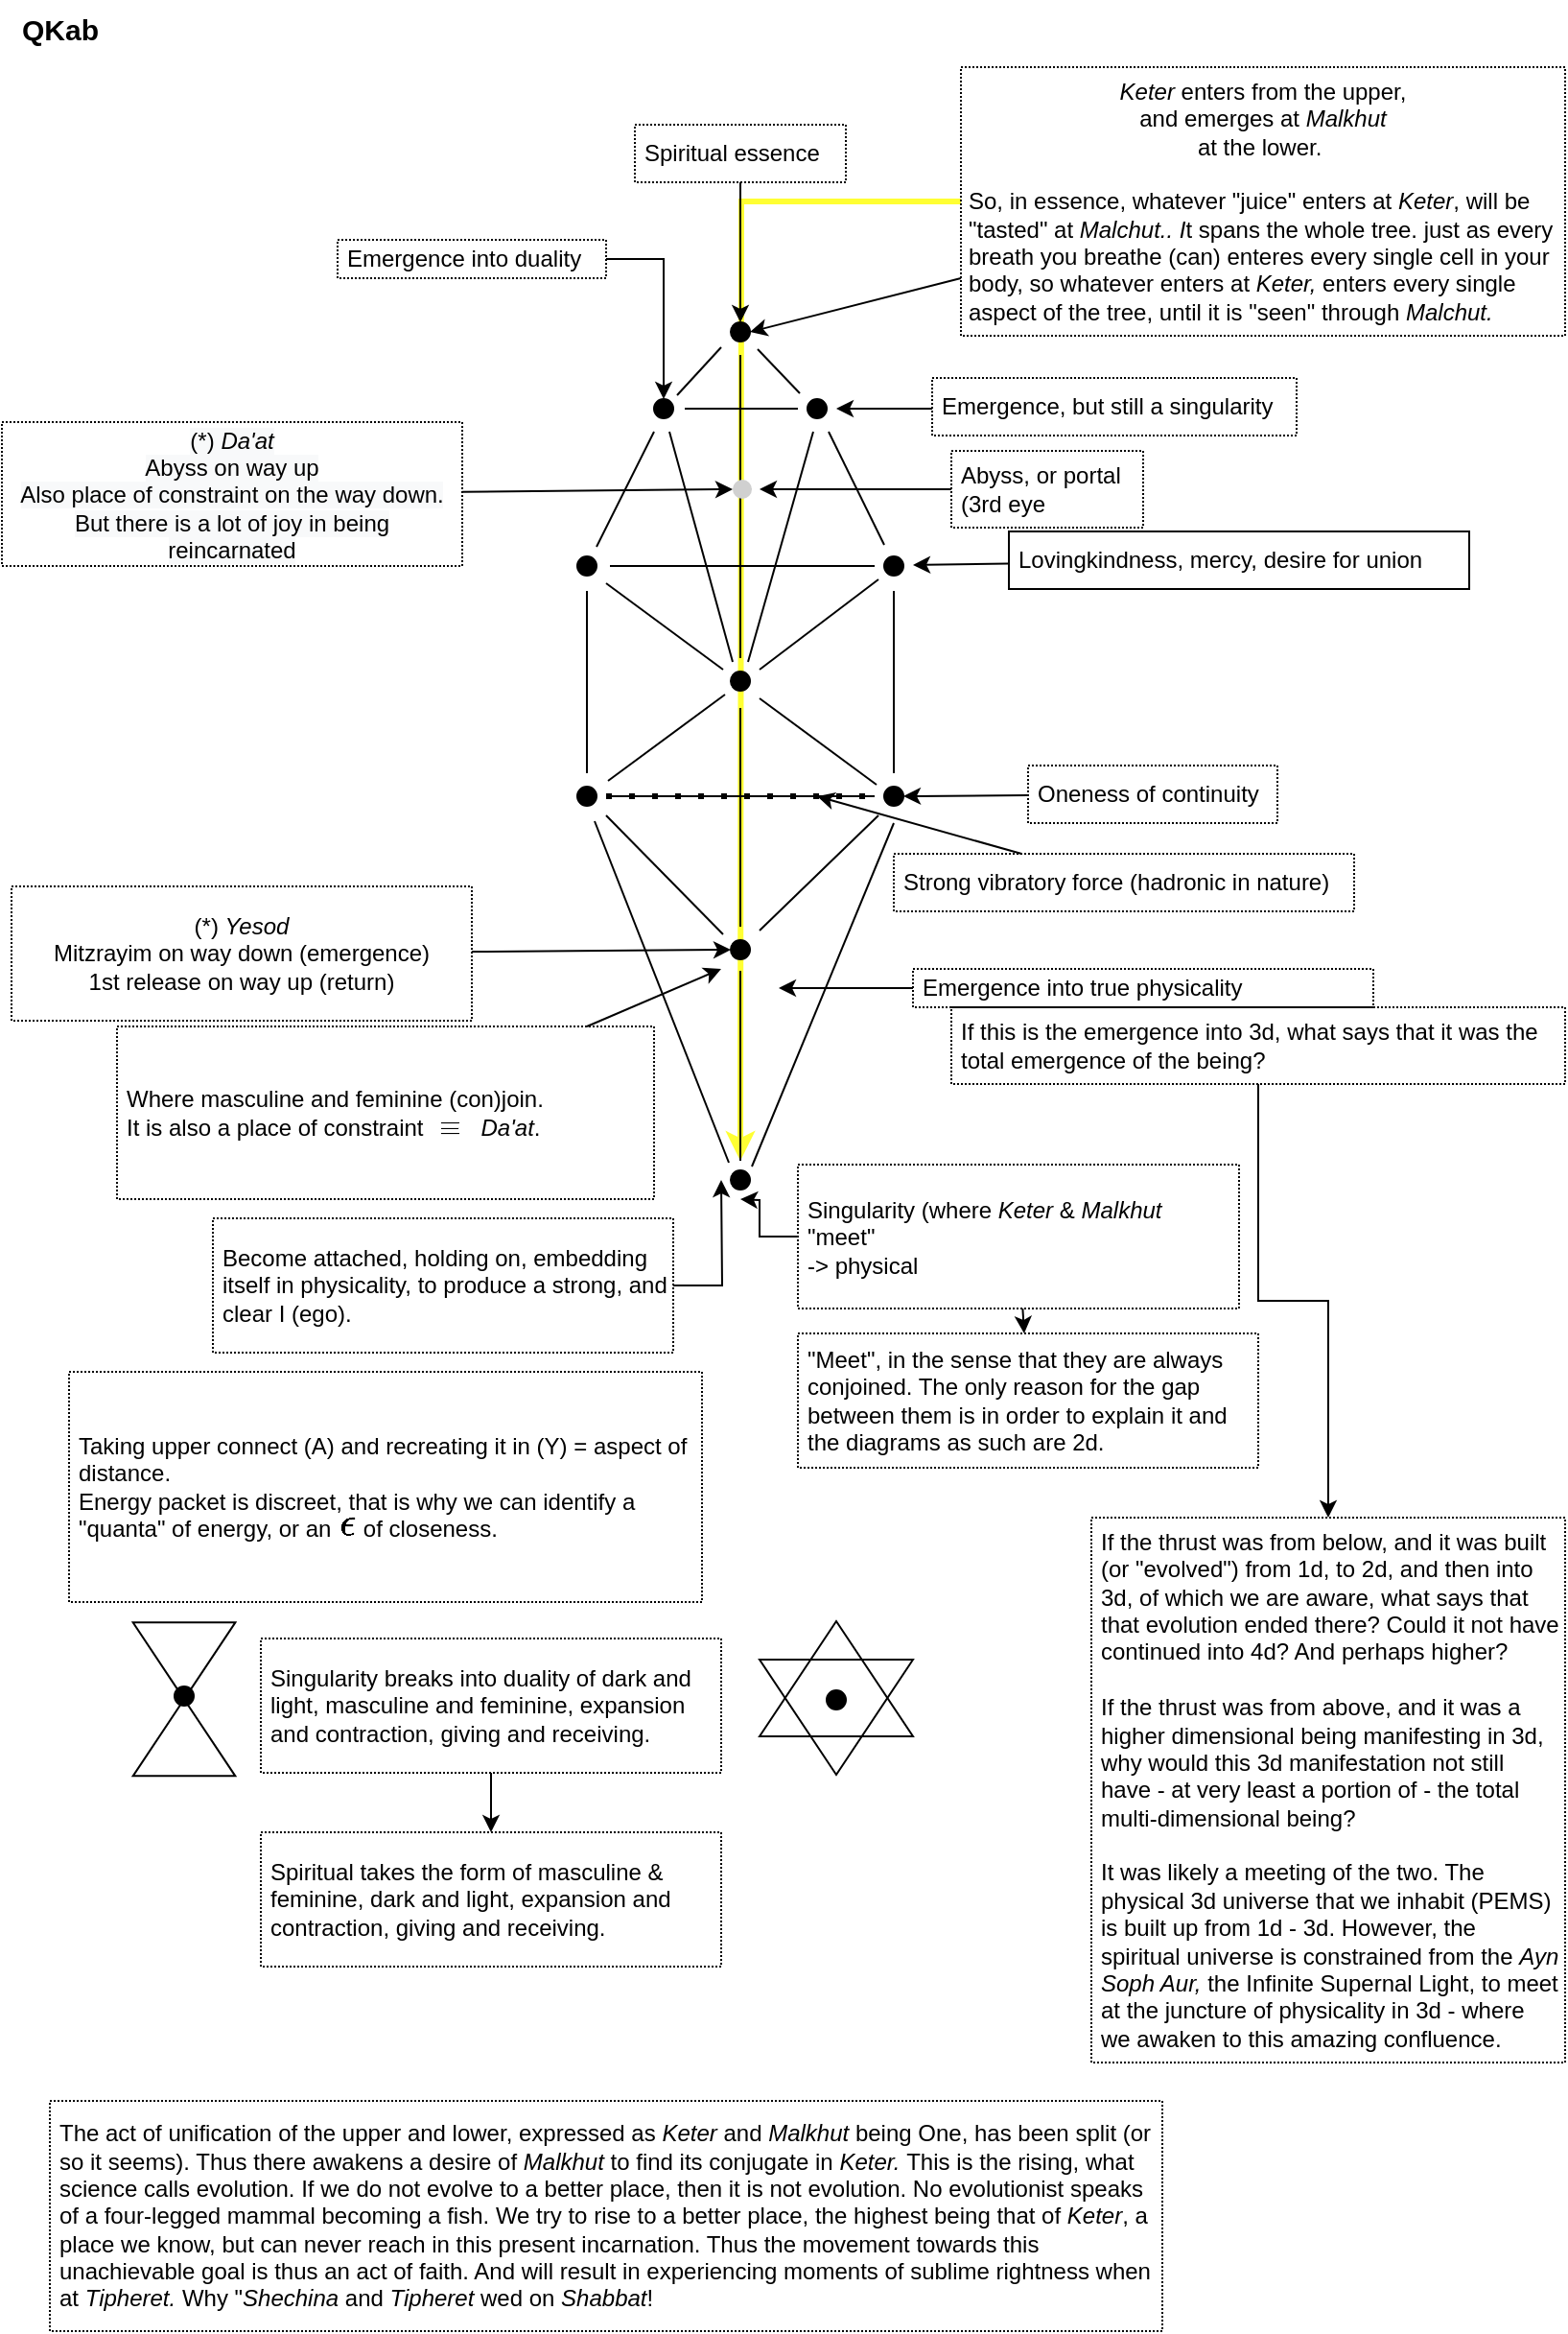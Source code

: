 <mxfile version="20.3.0" type="device"><diagram id="mvHxfNJmFD5HMO8ZuJiw" name="Page-1"><mxGraphModel dx="1422" dy="880" grid="1" gridSize="10" guides="1" tooltips="1" connect="1" arrows="1" fold="1" page="1" pageScale="1" pageWidth="827" pageHeight="1169" math="1" shadow="0"><root><mxCell id="0"/><mxCell id="1" parent="0"/><mxCell id="vB6FgSZI-EiTQKbguqkt-76" value="&lt;span style=&quot;color: rgb(0, 0, 0); font-family: Helvetica; font-size: 12px; font-style: normal; font-variant-ligatures: normal; font-variant-caps: normal; font-weight: 400; letter-spacing: normal; orphans: 2; text-indent: 0px; text-transform: none; widows: 2; word-spacing: 0px; -webkit-text-stroke-width: 0px; background-color: rgb(248, 249, 250); text-decoration-thickness: initial; text-decoration-style: initial; text-decoration-color: initial; float: none; display: inline !important;&quot;&gt;(*)&lt;span&gt;&amp;nbsp;&lt;/span&gt;&lt;/span&gt;&lt;i style=&quot;color: rgb(0, 0, 0); font-family: Helvetica; font-size: 12px; font-variant-ligatures: normal; font-variant-caps: normal; font-weight: 400; letter-spacing: normal; orphans: 2; text-indent: 0px; text-transform: none; widows: 2; word-spacing: 0px; -webkit-text-stroke-width: 0px; background-color: rgb(248, 249, 250); text-decoration-thickness: initial; text-decoration-style: initial; text-decoration-color: initial;&quot;&gt;Da'at&lt;br&gt;&lt;/i&gt;&lt;span style=&quot;color: rgb(0, 0, 0); font-family: Helvetica; font-size: 12px; font-style: normal; font-variant-ligatures: normal; font-variant-caps: normal; font-weight: 400; letter-spacing: normal; orphans: 2; text-indent: 0px; text-transform: none; widows: 2; word-spacing: 0px; -webkit-text-stroke-width: 0px; background-color: rgb(248, 249, 250); text-decoration-thickness: initial; text-decoration-style: initial; text-decoration-color: initial; float: none; display: inline !important;&quot;&gt;Abyss on way up&lt;/span&gt;&lt;br style=&quot;color: rgb(0, 0, 0); font-family: Helvetica; font-size: 12px; font-style: normal; font-variant-ligatures: normal; font-variant-caps: normal; font-weight: 400; letter-spacing: normal; orphans: 2; text-indent: 0px; text-transform: none; widows: 2; word-spacing: 0px; -webkit-text-stroke-width: 0px; background-color: rgb(248, 249, 250); text-decoration-thickness: initial; text-decoration-style: initial; text-decoration-color: initial;&quot;&gt;&lt;span style=&quot;color: rgb(0, 0, 0); font-family: Helvetica; font-size: 12px; font-style: normal; font-variant-ligatures: normal; font-variant-caps: normal; font-weight: 400; letter-spacing: normal; orphans: 2; text-indent: 0px; text-transform: none; widows: 2; word-spacing: 0px; -webkit-text-stroke-width: 0px; background-color: rgb(248, 249, 250); text-decoration-thickness: initial; text-decoration-style: initial; text-decoration-color: initial; float: none; display: inline !important;&quot;&gt;Also place of constraint on the way down.&lt;/span&gt;&lt;br style=&quot;color: rgb(0, 0, 0); font-family: Helvetica; font-size: 12px; font-style: normal; font-variant-ligatures: normal; font-variant-caps: normal; font-weight: 400; letter-spacing: normal; orphans: 2; text-indent: 0px; text-transform: none; widows: 2; word-spacing: 0px; -webkit-text-stroke-width: 0px; background-color: rgb(248, 249, 250); text-decoration-thickness: initial; text-decoration-style: initial; text-decoration-color: initial;&quot;&gt;&lt;span style=&quot;color: rgb(0, 0, 0); font-family: Helvetica; font-size: 12px; font-style: normal; font-variant-ligatures: normal; font-variant-caps: normal; font-weight: 400; letter-spacing: normal; orphans: 2; text-indent: 0px; text-transform: none; widows: 2; word-spacing: 0px; -webkit-text-stroke-width: 0px; background-color: rgb(248, 249, 250); text-decoration-thickness: initial; text-decoration-style: initial; text-decoration-color: initial; float: none; display: inline !important;&quot;&gt;But there is a lot of joy in being reincarnated&lt;/span&gt;" style="rounded=0;whiteSpace=wrap;html=1;dashed=1;dashPattern=1 1;strokeColor=#000000;fillColor=none;align=center;spacing=5;fontSize=12;" parent="1" vertex="1"><mxGeometry y="235" width="240" height="75" as="geometry"/></mxCell><mxCell id="MsOIkexn-Mnin9pp5f67-1" style="edgeStyle=orthogonalEdgeStyle;rounded=0;orthogonalLoop=1;jettySize=auto;html=1;strokeWidth=3;fontSize=12;strokeColor=#FFFF33;" parent="1" source="vB6FgSZI-EiTQKbguqkt-84" edge="1"><mxGeometry relative="1" as="geometry"><mxPoint x="385" y="620" as="targetPoint"/></mxGeometry></mxCell><mxCell id="MsOIkexn-Mnin9pp5f67-2" value="" style="triangle;whiteSpace=wrap;html=1;fontSize=12;fillColor=default;rotation=-90;aspect=fixed;" parent="1" vertex="1"><mxGeometry x="75" y="894" width="40" height="53.33" as="geometry"/></mxCell><mxCell id="07srXcIhD5tit1BwB06n-4" value="Where masculine and feminine (con)join.&lt;br&gt;It is also a place of constraint&amp;nbsp; &amp;nbsp; &amp;nbsp; &amp;nbsp; &amp;nbsp;&lt;i&gt;Da'at&lt;/i&gt;." style="rounded=0;whiteSpace=wrap;html=1;dashed=1;dashPattern=1 1;strokeColor=#000000;fillColor=none;align=left;spacing=5;fontSize=12;" vertex="1" parent="1"><mxGeometry x="60" y="550" width="280" height="90" as="geometry"/></mxCell><mxCell id="02ukDUPb7_lKBB-6NYK5-1" value="QKab" style="text;html=1;align=center;verticalAlign=middle;resizable=0;points=[];autosize=1;strokeColor=none;fillColor=none;fontSize=15;fontStyle=1" vertex="1" parent="1"><mxGeometry y="15" width="60" height="30" as="geometry"/></mxCell><mxCell id="vB6FgSZI-EiTQKbguqkt-78" value="Tree" parent="0"/><mxCell id="vB6FgSZI-EiTQKbguqkt-75" value="" style="group" parent="vB6FgSZI-EiTQKbguqkt-78" vertex="1" connectable="0"><mxGeometry x="300" y="183" width="170" height="452" as="geometry"/></mxCell><mxCell id="vB6FgSZI-EiTQKbguqkt-12" value="" style="ellipse;whiteSpace=wrap;html=1;aspect=fixed;fillColor=#000000;" parent="vB6FgSZI-EiTQKbguqkt-75" vertex="1"><mxGeometry x="80" width="10" height="10" as="geometry"/></mxCell><mxCell id="vB6FgSZI-EiTQKbguqkt-13" value="" style="ellipse;whiteSpace=wrap;html=1;aspect=fixed;fillColor=#000000;" parent="vB6FgSZI-EiTQKbguqkt-75" vertex="1"><mxGeometry x="40" y="40" width="10" height="10" as="geometry"/></mxCell><mxCell id="vB6FgSZI-EiTQKbguqkt-14" value="" style="ellipse;whiteSpace=wrap;html=1;aspect=fixed;fillColor=#000000;" parent="vB6FgSZI-EiTQKbguqkt-75" vertex="1"><mxGeometry x="120" y="40" width="10" height="10" as="geometry"/></mxCell><mxCell id="vB6FgSZI-EiTQKbguqkt-15" value="" style="ellipse;whiteSpace=wrap;html=1;aspect=fixed;fillColor=#000000;" parent="vB6FgSZI-EiTQKbguqkt-75" vertex="1"><mxGeometry x="160" y="122" width="10" height="10" as="geometry"/></mxCell><mxCell id="vB6FgSZI-EiTQKbguqkt-16" value="" style="ellipse;whiteSpace=wrap;html=1;aspect=fixed;fillColor=#000000;" parent="vB6FgSZI-EiTQKbguqkt-75" vertex="1"><mxGeometry y="122" width="10" height="10" as="geometry"/></mxCell><mxCell id="vB6FgSZI-EiTQKbguqkt-17" value="" style="ellipse;whiteSpace=wrap;html=1;aspect=fixed;fillColor=#000000;" parent="vB6FgSZI-EiTQKbguqkt-75" vertex="1"><mxGeometry y="242" width="10" height="10" as="geometry"/></mxCell><mxCell id="vB6FgSZI-EiTQKbguqkt-18" value="" style="ellipse;whiteSpace=wrap;html=1;aspect=fixed;fillColor=#000000;" parent="vB6FgSZI-EiTQKbguqkt-75" vertex="1"><mxGeometry x="160" y="242" width="10" height="10" as="geometry"/></mxCell><mxCell id="vB6FgSZI-EiTQKbguqkt-19" value="" style="ellipse;whiteSpace=wrap;html=1;aspect=fixed;fillColor=#000000;" parent="vB6FgSZI-EiTQKbguqkt-75" vertex="1"><mxGeometry x="80" y="182" width="10" height="10" as="geometry"/></mxCell><mxCell id="vB6FgSZI-EiTQKbguqkt-20" value="" style="ellipse;whiteSpace=wrap;html=1;aspect=fixed;fillColor=#000000;" parent="vB6FgSZI-EiTQKbguqkt-75" vertex="1"><mxGeometry x="80" y="322" width="10" height="10" as="geometry"/></mxCell><mxCell id="vB6FgSZI-EiTQKbguqkt-21" value="" style="ellipse;whiteSpace=wrap;html=1;aspect=fixed;fillColor=#000000;" parent="vB6FgSZI-EiTQKbguqkt-75" vertex="1"><mxGeometry x="80" y="442" width="10" height="10" as="geometry"/></mxCell><mxCell id="vB6FgSZI-EiTQKbguqkt-22" value="" style="endArrow=none;html=1;rounded=0;" parent="vB6FgSZI-EiTQKbguqkt-75" edge="1"><mxGeometry width="50" height="50" relative="1" as="geometry"><mxPoint x="52" y="38" as="sourcePoint"/><mxPoint x="75" y="13" as="targetPoint"/></mxGeometry></mxCell><mxCell id="vB6FgSZI-EiTQKbguqkt-23" value="" style="endArrow=none;html=1;rounded=0;" parent="vB6FgSZI-EiTQKbguqkt-75" edge="1"><mxGeometry width="50" height="50" relative="1" as="geometry"><mxPoint x="94" y="14" as="sourcePoint"/><mxPoint x="116" y="37" as="targetPoint"/></mxGeometry></mxCell><mxCell id="vB6FgSZI-EiTQKbguqkt-24" value="" style="endArrow=none;html=1;rounded=0;" parent="vB6FgSZI-EiTQKbguqkt-75" edge="1"><mxGeometry width="50" height="50" relative="1" as="geometry"><mxPoint x="131" y="57" as="sourcePoint"/><mxPoint x="160" y="116" as="targetPoint"/></mxGeometry></mxCell><mxCell id="vB6FgSZI-EiTQKbguqkt-25" value="" style="endArrow=none;html=1;rounded=0;" parent="vB6FgSZI-EiTQKbguqkt-75" edge="1"><mxGeometry width="50" height="50" relative="1" as="geometry"><mxPoint x="40" y="57" as="sourcePoint"/><mxPoint x="10" y="117" as="targetPoint"/></mxGeometry></mxCell><mxCell id="vB6FgSZI-EiTQKbguqkt-26" value="" style="endArrow=none;html=1;rounded=0;" parent="vB6FgSZI-EiTQKbguqkt-75" edge="1"><mxGeometry width="50" height="50" relative="1" as="geometry"><mxPoint x="5" y="140" as="sourcePoint"/><mxPoint x="5" y="235" as="targetPoint"/></mxGeometry></mxCell><mxCell id="vB6FgSZI-EiTQKbguqkt-27" value="" style="endArrow=none;html=1;rounded=0;" parent="vB6FgSZI-EiTQKbguqkt-75" edge="1"><mxGeometry width="50" height="50" relative="1" as="geometry"><mxPoint x="165" y="140" as="sourcePoint"/><mxPoint x="165" y="235" as="targetPoint"/></mxGeometry></mxCell><mxCell id="vB6FgSZI-EiTQKbguqkt-28" value="" style="endArrow=none;html=1;rounded=0;" parent="vB6FgSZI-EiTQKbguqkt-75" edge="1"><mxGeometry width="50" height="50" relative="1" as="geometry"><mxPoint x="85" y="17" as="sourcePoint"/><mxPoint x="85" y="175" as="targetPoint"/></mxGeometry></mxCell><mxCell id="vB6FgSZI-EiTQKbguqkt-29" value="" style="endArrow=none;html=1;rounded=0;" parent="vB6FgSZI-EiTQKbguqkt-75" edge="1"><mxGeometry width="50" height="50" relative="1" as="geometry"><mxPoint x="85" y="201" as="sourcePoint"/><mxPoint x="85" y="315" as="targetPoint"/></mxGeometry></mxCell><mxCell id="vB6FgSZI-EiTQKbguqkt-30" value="" style="endArrow=none;html=1;rounded=0;" parent="vB6FgSZI-EiTQKbguqkt-75" edge="1"><mxGeometry width="50" height="50" relative="1" as="geometry"><mxPoint x="85" y="338" as="sourcePoint"/><mxPoint x="85" y="437" as="targetPoint"/></mxGeometry></mxCell><mxCell id="vB6FgSZI-EiTQKbguqkt-31" value="" style="endArrow=none;html=1;rounded=0;" parent="vB6FgSZI-EiTQKbguqkt-75" edge="1"><mxGeometry width="50" height="50" relative="1" as="geometry"><mxPoint x="155" y="247" as="sourcePoint"/><mxPoint x="17" y="247" as="targetPoint"/></mxGeometry></mxCell><mxCell id="vB6FgSZI-EiTQKbguqkt-32" value="" style="endArrow=none;html=1;rounded=0;" parent="vB6FgSZI-EiTQKbguqkt-75" edge="1"><mxGeometry width="50" height="50" relative="1" as="geometry"><mxPoint x="155" y="127" as="sourcePoint"/><mxPoint x="17" y="127" as="targetPoint"/></mxGeometry></mxCell><mxCell id="vB6FgSZI-EiTQKbguqkt-33" value="" style="endArrow=none;html=1;rounded=0;" parent="vB6FgSZI-EiTQKbguqkt-75" edge="1"><mxGeometry width="50" height="50" relative="1" as="geometry"><mxPoint x="115" y="45" as="sourcePoint"/><mxPoint x="56" y="45" as="targetPoint"/></mxGeometry></mxCell><mxCell id="vB6FgSZI-EiTQKbguqkt-34" value="" style="endArrow=none;html=1;rounded=0;" parent="vB6FgSZI-EiTQKbguqkt-75" edge="1"><mxGeometry width="50" height="50" relative="1" as="geometry"><mxPoint x="15" y="136" as="sourcePoint"/><mxPoint x="76" y="181" as="targetPoint"/></mxGeometry></mxCell><mxCell id="vB6FgSZI-EiTQKbguqkt-35" value="" style="endArrow=none;html=1;rounded=0;" parent="vB6FgSZI-EiTQKbguqkt-75" edge="1"><mxGeometry width="50" height="50" relative="1" as="geometry"><mxPoint x="95" y="196" as="sourcePoint"/><mxPoint x="156" y="241" as="targetPoint"/></mxGeometry></mxCell><mxCell id="vB6FgSZI-EiTQKbguqkt-36" value="" style="endArrow=none;html=1;rounded=0;" parent="vB6FgSZI-EiTQKbguqkt-75" edge="1"><mxGeometry width="50" height="50" relative="1" as="geometry"><mxPoint x="77" y="194" as="sourcePoint"/><mxPoint x="16" y="239" as="targetPoint"/></mxGeometry></mxCell><mxCell id="vB6FgSZI-EiTQKbguqkt-37" value="" style="endArrow=none;html=1;rounded=0;" parent="vB6FgSZI-EiTQKbguqkt-75" edge="1"><mxGeometry width="50" height="50" relative="1" as="geometry"><mxPoint x="157" y="134" as="sourcePoint"/><mxPoint x="95" y="181" as="targetPoint"/></mxGeometry></mxCell><mxCell id="vB6FgSZI-EiTQKbguqkt-38" value="" style="endArrow=none;html=1;rounded=0;" parent="vB6FgSZI-EiTQKbguqkt-75" edge="1"><mxGeometry width="50" height="50" relative="1" as="geometry"><mxPoint x="15" y="257" as="sourcePoint"/><mxPoint x="76" y="319" as="targetPoint"/></mxGeometry></mxCell><mxCell id="vB6FgSZI-EiTQKbguqkt-39" value="" style="endArrow=none;html=1;rounded=0;" parent="vB6FgSZI-EiTQKbguqkt-75" edge="1"><mxGeometry width="50" height="50" relative="1" as="geometry"><mxPoint x="157" y="257" as="sourcePoint"/><mxPoint x="95" y="317" as="targetPoint"/></mxGeometry></mxCell><mxCell id="vB6FgSZI-EiTQKbguqkt-40" value="" style="endArrow=none;html=1;rounded=0;" parent="vB6FgSZI-EiTQKbguqkt-75" edge="1"><mxGeometry width="50" height="50" relative="1" as="geometry"><mxPoint x="9" y="260" as="sourcePoint"/><mxPoint x="79" y="438" as="targetPoint"/></mxGeometry></mxCell><mxCell id="vB6FgSZI-EiTQKbguqkt-41" value="" style="endArrow=none;html=1;rounded=0;" parent="vB6FgSZI-EiTQKbguqkt-75" edge="1"><mxGeometry width="50" height="50" relative="1" as="geometry"><mxPoint x="91" y="440" as="sourcePoint"/><mxPoint x="165" y="261" as="targetPoint"/></mxGeometry></mxCell><mxCell id="vB6FgSZI-EiTQKbguqkt-42" value="" style="endArrow=none;html=1;rounded=0;" parent="vB6FgSZI-EiTQKbguqkt-75" edge="1"><mxGeometry width="50" height="50" relative="1" as="geometry"><mxPoint x="48" y="57" as="sourcePoint"/><mxPoint x="81" y="177" as="targetPoint"/></mxGeometry></mxCell><mxCell id="vB6FgSZI-EiTQKbguqkt-43" value="" style="endArrow=none;html=1;rounded=0;" parent="vB6FgSZI-EiTQKbguqkt-75" edge="1"><mxGeometry width="50" height="50" relative="1" as="geometry"><mxPoint x="123" y="57" as="sourcePoint"/><mxPoint x="89" y="177" as="targetPoint"/></mxGeometry></mxCell><mxCell id="vB6FgSZI-EiTQKbguqkt-77" value="" style="ellipse;whiteSpace=wrap;html=1;fillColor=#D0D0D0;fontSize=12;strokeColor=none;" parent="vB6FgSZI-EiTQKbguqkt-75" vertex="1"><mxGeometry x="81" y="82" width="10" height="10" as="geometry"/></mxCell><mxCell id="vB6FgSZI-EiTQKbguqkt-80" style="rounded=0;orthogonalLoop=1;jettySize=auto;html=1;fontSize=12;entryX=0;entryY=0.5;entryDx=0;entryDy=0;" parent="vB6FgSZI-EiTQKbguqkt-78" source="vB6FgSZI-EiTQKbguqkt-76" target="vB6FgSZI-EiTQKbguqkt-77" edge="1"><mxGeometry relative="1" as="geometry"><mxPoint x="365" y="275" as="targetPoint"/></mxGeometry></mxCell><mxCell id="vB6FgSZI-EiTQKbguqkt-82" style="edgeStyle=none;rounded=0;orthogonalLoop=1;jettySize=auto;html=1;entryX=0;entryY=0.5;entryDx=0;entryDy=0;fontSize=12;" parent="vB6FgSZI-EiTQKbguqkt-78" source="vB6FgSZI-EiTQKbguqkt-81" target="vB6FgSZI-EiTQKbguqkt-20" edge="1"><mxGeometry relative="1" as="geometry"/></mxCell><mxCell id="vB6FgSZI-EiTQKbguqkt-81" value="&lt;span style=&quot;&quot;&gt;(*)&amp;nbsp;&lt;/span&gt;&lt;i style=&quot;&quot;&gt;Yesod&lt;/i&gt;&lt;br style=&quot;&quot;&gt;&lt;div style=&quot;&quot;&gt;&lt;span style=&quot;background-color: initial;&quot;&gt;Mitzrayim on way down (emergence)&lt;/span&gt;&lt;/div&gt;&lt;div style=&quot;&quot;&gt;&lt;span style=&quot;background-color: initial;&quot;&gt;1st release on way up (return)&lt;/span&gt;&lt;/div&gt;" style="rounded=0;whiteSpace=wrap;html=1;dashed=1;dashPattern=1 1;strokeColor=#000000;fillColor=none;align=center;spacing=5;fontSize=12;" parent="vB6FgSZI-EiTQKbguqkt-78" vertex="1"><mxGeometry x="5" y="477" width="240" height="70" as="geometry"/></mxCell><mxCell id="vB6FgSZI-EiTQKbguqkt-86" style="edgeStyle=none;rounded=0;orthogonalLoop=1;jettySize=auto;html=1;entryX=1;entryY=0.5;entryDx=0;entryDy=0;fontSize=12;" parent="vB6FgSZI-EiTQKbguqkt-78" source="vB6FgSZI-EiTQKbguqkt-84" target="vB6FgSZI-EiTQKbguqkt-12" edge="1"><mxGeometry relative="1" as="geometry"/></mxCell><mxCell id="vB6FgSZI-EiTQKbguqkt-84" value="&lt;i&gt;Keter &lt;/i&gt;enters from the upper,&lt;br&gt;and emerges at &lt;i&gt;Malkhut&lt;/i&gt;&lt;br&gt;at the lower.&amp;nbsp;&lt;br&gt;&lt;br&gt;&lt;div style=&quot;text-align: left;&quot;&gt;So, in essence, whatever &quot;juice&quot; enters at &lt;i&gt;Keter&lt;/i&gt;, will be &quot;tasted&quot; at &lt;i&gt;Malchut.. I&lt;/i&gt;t spans the whole tree. just as every breath you breathe (can) enteres every single cell in your body, so whatever enters at &lt;i&gt;Keter, &lt;/i&gt;enters every single aspect of the tree, until it is &quot;seen&quot; through&amp;nbsp;&lt;i&gt;Malchut.&lt;/i&gt;&lt;/div&gt;" style="rounded=0;whiteSpace=wrap;html=1;dashed=1;dashPattern=1 1;strokeColor=#000000;fillColor=none;align=center;spacing=5;fontSize=12;" parent="vB6FgSZI-EiTQKbguqkt-78" vertex="1"><mxGeometry x="500" y="50" width="315" height="140" as="geometry"/></mxCell><mxCell id="vB6FgSZI-EiTQKbguqkt-102" value="Oneness of continuity" style="rounded=0;whiteSpace=wrap;html=1;dashed=1;dashPattern=1 1;strokeColor=#000000;fillColor=none;align=left;spacing=5;fontSize=12;" parent="vB6FgSZI-EiTQKbguqkt-78" vertex="1"><mxGeometry x="535" y="414" width="130" height="30" as="geometry"/></mxCell><mxCell id="vB6FgSZI-EiTQKbguqkt-89" value="left text" parent="0"/><mxCell id="vB6FgSZI-EiTQKbguqkt-91" style="edgeStyle=orthogonalEdgeStyle;rounded=0;orthogonalLoop=1;jettySize=auto;html=1;entryX=0.5;entryY=0;entryDx=0;entryDy=0;fontSize=12;" parent="vB6FgSZI-EiTQKbguqkt-89" source="vB6FgSZI-EiTQKbguqkt-90" target="vB6FgSZI-EiTQKbguqkt-12" edge="1"><mxGeometry relative="1" as="geometry"/></mxCell><mxCell id="vB6FgSZI-EiTQKbguqkt-90" value="Spiritual essence" style="rounded=0;whiteSpace=wrap;html=1;dashed=1;dashPattern=1 1;strokeColor=#000000;fillColor=none;align=left;spacing=5;fontSize=12;" parent="vB6FgSZI-EiTQKbguqkt-89" vertex="1"><mxGeometry x="330" y="80" width="110" height="30" as="geometry"/></mxCell><mxCell id="vB6FgSZI-EiTQKbguqkt-93" style="edgeStyle=orthogonalEdgeStyle;rounded=0;orthogonalLoop=1;jettySize=auto;html=1;entryX=0.5;entryY=0;entryDx=0;entryDy=0;fontSize=12;" parent="vB6FgSZI-EiTQKbguqkt-89" source="vB6FgSZI-EiTQKbguqkt-92" target="vB6FgSZI-EiTQKbguqkt-13" edge="1"><mxGeometry relative="1" as="geometry"/></mxCell><mxCell id="vB6FgSZI-EiTQKbguqkt-92" value="Emergence into duality" style="rounded=0;whiteSpace=wrap;html=1;dashed=1;dashPattern=1 1;strokeColor=#000000;fillColor=none;align=left;spacing=5;fontSize=12;" parent="vB6FgSZI-EiTQKbguqkt-89" vertex="1"><mxGeometry x="175" y="140" width="140" height="20" as="geometry"/></mxCell><mxCell id="vB6FgSZI-EiTQKbguqkt-95" style="rounded=0;orthogonalLoop=1;jettySize=auto;html=1;fontSize=12;" parent="vB6FgSZI-EiTQKbguqkt-89" edge="1"><mxGeometry relative="1" as="geometry"><mxPoint x="435" y="228" as="targetPoint"/><mxPoint x="485" y="228" as="sourcePoint"/></mxGeometry></mxCell><mxCell id="vB6FgSZI-EiTQKbguqkt-94" value="Emergence, but still a singularity" style="rounded=0;whiteSpace=wrap;html=1;dashed=1;dashPattern=1 1;strokeColor=#000000;fillColor=none;align=left;spacing=5;fontSize=12;" parent="vB6FgSZI-EiTQKbguqkt-89" vertex="1"><mxGeometry x="485" y="212" width="190" height="30" as="geometry"/></mxCell><mxCell id="vB6FgSZI-EiTQKbguqkt-98" style="edgeStyle=none;rounded=0;orthogonalLoop=1;jettySize=auto;html=1;fontSize=12;" parent="vB6FgSZI-EiTQKbguqkt-89" source="vB6FgSZI-EiTQKbguqkt-97" edge="1"><mxGeometry relative="1" as="geometry"><mxPoint x="395" y="270" as="targetPoint"/></mxGeometry></mxCell><mxCell id="vB6FgSZI-EiTQKbguqkt-97" value="Abyss, or portal (3rd eye" style="rounded=0;whiteSpace=wrap;html=1;dashed=1;dashPattern=1 1;strokeColor=#000000;fillColor=none;align=left;spacing=5;fontSize=12;" parent="vB6FgSZI-EiTQKbguqkt-89" vertex="1"><mxGeometry x="495" y="250" width="100" height="40" as="geometry"/></mxCell><mxCell id="vB6FgSZI-EiTQKbguqkt-101" style="edgeStyle=none;rounded=0;orthogonalLoop=1;jettySize=auto;html=1;fontSize=12;" parent="vB6FgSZI-EiTQKbguqkt-89" source="vB6FgSZI-EiTQKbguqkt-100" edge="1"><mxGeometry relative="1" as="geometry"><mxPoint x="475" y="309.5" as="targetPoint"/></mxGeometry></mxCell><mxCell id="vB6FgSZI-EiTQKbguqkt-100" value="Lovingkindness, mercy, desire for union" style="rounded=0;whiteSpace=wrap;html=1;strokeColor=#000000;fillColor=none;align=left;spacing=5;fontSize=12;" parent="vB6FgSZI-EiTQKbguqkt-89" vertex="1"><mxGeometry x="525" y="292" width="240" height="30" as="geometry"/></mxCell><mxCell id="vB6FgSZI-EiTQKbguqkt-104" style="edgeStyle=none;rounded=0;orthogonalLoop=1;jettySize=auto;html=1;entryX=1;entryY=0.5;entryDx=0;entryDy=0;fontSize=12;" parent="vB6FgSZI-EiTQKbguqkt-89" source="vB6FgSZI-EiTQKbguqkt-102" target="vB6FgSZI-EiTQKbguqkt-18" edge="1"><mxGeometry relative="1" as="geometry"/></mxCell><mxCell id="vB6FgSZI-EiTQKbguqkt-106" style="edgeStyle=none;rounded=0;orthogonalLoop=1;jettySize=auto;html=1;fontSize=12;" parent="vB6FgSZI-EiTQKbguqkt-89" source="vB6FgSZI-EiTQKbguqkt-105" edge="1"><mxGeometry relative="1" as="geometry"><mxPoint x="425" y="430" as="targetPoint"/></mxGeometry></mxCell><mxCell id="vB6FgSZI-EiTQKbguqkt-105" value="Strong vibratory force (hadronic in nature)" style="rounded=0;whiteSpace=wrap;html=1;dashed=1;dashPattern=1 1;strokeColor=#000000;fillColor=none;align=left;spacing=5;fontSize=12;" parent="vB6FgSZI-EiTQKbguqkt-89" vertex="1"><mxGeometry x="465" y="460" width="240" height="30" as="geometry"/></mxCell><mxCell id="vB6FgSZI-EiTQKbguqkt-107" value="" style="endArrow=none;dashed=1;html=1;dashPattern=1 3;strokeWidth=3;rounded=0;fontSize=12;" parent="vB6FgSZI-EiTQKbguqkt-89" edge="1"><mxGeometry width="50" height="50" relative="1" as="geometry"><mxPoint x="315" y="430" as="sourcePoint"/><mxPoint x="455" y="430" as="targetPoint"/></mxGeometry></mxCell><mxCell id="vB6FgSZI-EiTQKbguqkt-110" style="edgeStyle=none;rounded=0;orthogonalLoop=1;jettySize=auto;html=1;strokeWidth=1;fontSize=12;" parent="vB6FgSZI-EiTQKbguqkt-89" source="vB6FgSZI-EiTQKbguqkt-109" edge="1"><mxGeometry relative="1" as="geometry"><mxPoint x="405" y="530" as="targetPoint"/></mxGeometry></mxCell><mxCell id="vB6FgSZI-EiTQKbguqkt-109" value="Emergence into true physicality" style="rounded=0;whiteSpace=wrap;html=1;dashed=1;dashPattern=1 1;strokeColor=#000000;fillColor=none;align=left;spacing=5;fontSize=12;" parent="vB6FgSZI-EiTQKbguqkt-89" vertex="1"><mxGeometry x="475" y="520" width="240" height="20" as="geometry"/></mxCell><mxCell id="vB6FgSZI-EiTQKbguqkt-114" value="" style="edgeStyle=orthogonalEdgeStyle;rounded=0;orthogonalLoop=1;jettySize=auto;html=1;strokeWidth=1;fontSize=12;" parent="vB6FgSZI-EiTQKbguqkt-89" source="vB6FgSZI-EiTQKbguqkt-112" target="vB6FgSZI-EiTQKbguqkt-113" edge="1"><mxGeometry relative="1" as="geometry"/></mxCell><mxCell id="vB6FgSZI-EiTQKbguqkt-112" value="If this is the emergence into 3d, what says that it was the total emergence of the being?" style="rounded=0;whiteSpace=wrap;html=1;dashed=1;dashPattern=1 1;strokeColor=#000000;fillColor=none;align=left;spacing=5;fontSize=12;" parent="vB6FgSZI-EiTQKbguqkt-89" vertex="1"><mxGeometry x="495" y="540" width="320" height="40" as="geometry"/></mxCell><mxCell id="vB6FgSZI-EiTQKbguqkt-113" value="If the thrust was from below, and it was built (or &quot;evolved&quot;) from 1d, to 2d, and then into 3d, of which we are aware, what says that that evolution ended there? Could it not have continued into 4d? And perhaps higher? &lt;br&gt;&lt;br&gt;If the thrust was from above, and it was a higher dimensional being manifesting in 3d, why would this 3d manifestation not still have - at very least a portion of - the total multi-dimensional being?&lt;br&gt;&lt;br&gt;It was likely a meeting of the two. The physical 3d universe that we inhabit (PEMS) is built up from 1d - 3d. However, the spiritual universe is constrained from the &lt;i&gt;Ayn Soph Aur, &lt;/i&gt;the Infinite Supernal Light, to meet at the juncture of physicality in 3d - where we awaken to this amazing confluence." style="rounded=0;whiteSpace=wrap;html=1;dashed=1;dashPattern=1 1;strokeColor=#000000;fillColor=none;align=left;spacing=5;fontSize=12;" parent="vB6FgSZI-EiTQKbguqkt-89" vertex="1"><mxGeometry x="568" y="806" width="247" height="284" as="geometry"/></mxCell><mxCell id="vB6FgSZI-EiTQKbguqkt-116" style="edgeStyle=none;rounded=0;orthogonalLoop=1;jettySize=auto;html=1;strokeWidth=1;fontSize=12;" parent="vB6FgSZI-EiTQKbguqkt-89" edge="1"><mxGeometry relative="1" as="geometry"><mxPoint x="375" y="520" as="targetPoint"/><mxPoint x="305" y="550" as="sourcePoint"/></mxGeometry></mxCell><mxCell id="vB6FgSZI-EiTQKbguqkt-121" value="" style="edgeStyle=none;rounded=0;orthogonalLoop=1;jettySize=auto;html=1;strokeWidth=1;fontSize=12;" parent="vB6FgSZI-EiTQKbguqkt-89" source="vB6FgSZI-EiTQKbguqkt-117" target="vB6FgSZI-EiTQKbguqkt-120" edge="1"><mxGeometry relative="1" as="geometry"/></mxCell><mxCell id="vB6FgSZI-EiTQKbguqkt-124" style="edgeStyle=orthogonalEdgeStyle;rounded=0;orthogonalLoop=1;jettySize=auto;html=1;strokeWidth=1;fontSize=12;" parent="vB6FgSZI-EiTQKbguqkt-89" source="vB6FgSZI-EiTQKbguqkt-117" edge="1"><mxGeometry relative="1" as="geometry"><mxPoint x="385" y="640" as="targetPoint"/></mxGeometry></mxCell><mxCell id="vB6FgSZI-EiTQKbguqkt-117" value="Singularity (where &lt;i&gt;Keter&lt;/i&gt;&amp;nbsp;&amp;amp; &lt;i&gt;Malkhut &lt;/i&gt;&quot;meet&quot; &lt;br&gt;-&amp;gt; physical&lt;br&gt;" style="rounded=0;whiteSpace=wrap;html=1;dashed=1;dashPattern=1 1;strokeColor=#000000;fillColor=none;align=left;spacing=5;fontSize=12;" parent="vB6FgSZI-EiTQKbguqkt-89" vertex="1"><mxGeometry x="415" y="622" width="230" height="75" as="geometry"/></mxCell><mxCell id="vB6FgSZI-EiTQKbguqkt-120" value="&quot;Meet&quot;, in the sense that they are always conjoined. The only reason for the gap between them is in order to explain it and the diagrams as such are 2d.&amp;nbsp;" style="rounded=0;whiteSpace=wrap;html=1;dashed=1;dashPattern=1 1;strokeColor=#000000;fillColor=none;align=left;spacing=5;fontSize=12;" parent="vB6FgSZI-EiTQKbguqkt-89" vertex="1"><mxGeometry x="415" y="710" width="240" height="70" as="geometry"/></mxCell><mxCell id="vB6FgSZI-EiTQKbguqkt-125" style="edgeStyle=orthogonalEdgeStyle;rounded=0;orthogonalLoop=1;jettySize=auto;html=1;strokeWidth=1;fontSize=12;" parent="vB6FgSZI-EiTQKbguqkt-89" source="vB6FgSZI-EiTQKbguqkt-123" edge="1"><mxGeometry relative="1" as="geometry"><mxPoint x="375" y="630" as="targetPoint"/></mxGeometry></mxCell><mxCell id="vB6FgSZI-EiTQKbguqkt-123" value="Become attached, holding on, embedding itself in physicality, to produce a strong, and clear I (ego).&amp;nbsp;" style="rounded=0;whiteSpace=wrap;html=1;dashed=1;dashPattern=1 1;strokeColor=#000000;fillColor=none;align=left;spacing=5;fontSize=12;" parent="vB6FgSZI-EiTQKbguqkt-89" vertex="1"><mxGeometry x="110" y="650" width="240" height="70" as="geometry"/></mxCell><mxCell id="vB6FgSZI-EiTQKbguqkt-129" value="Taking upper connect (A) and recreating it in (Y) = aspect of distance.&lt;br&gt;Energy packet is discreet, that is why we can identify a &quot;quanta&quot; of energy, or an&amp;nbsp; &amp;nbsp; &amp;nbsp;of closeness." style="rounded=0;whiteSpace=wrap;html=1;dashed=1;dashPattern=1 1;strokeColor=#000000;fillColor=none;align=left;spacing=5;fontSize=12;" parent="vB6FgSZI-EiTQKbguqkt-89" vertex="1"><mxGeometry x="35" y="730" width="330" height="120" as="geometry"/></mxCell><mxCell id="vB6FgSZI-EiTQKbguqkt-131" value="" style="triangle;whiteSpace=wrap;html=1;fontSize=12;fillColor=default;rotation=90;aspect=fixed;" parent="vB6FgSZI-EiTQKbguqkt-89" vertex="1"><mxGeometry x="75" y="854" width="40" height="53.33" as="geometry"/></mxCell><mxCell id="vB6FgSZI-EiTQKbguqkt-132" value="" style="ellipse;whiteSpace=wrap;html=1;aspect=fixed;fillColor=#000000;fontSize=12;" parent="vB6FgSZI-EiTQKbguqkt-89" vertex="1"><mxGeometry x="90" y="894" width="10" height="10" as="geometry"/></mxCell><mxCell id="MsOIkexn-Mnin9pp5f67-4" value="" style="edgeStyle=orthogonalEdgeStyle;rounded=0;orthogonalLoop=1;jettySize=auto;html=1;strokeColor=#000000;strokeWidth=1;fontSize=12;" parent="vB6FgSZI-EiTQKbguqkt-89" source="vB6FgSZI-EiTQKbguqkt-134" target="vB6FgSZI-EiTQKbguqkt-138" edge="1"><mxGeometry relative="1" as="geometry"/></mxCell><mxCell id="vB6FgSZI-EiTQKbguqkt-134" value="&lt;span style=&quot;text-align: center;&quot;&gt;Singularity breaks into duality of dark and light, masculine and feminine, expansion and contraction, giving and receiving.&lt;/span&gt;" style="rounded=0;whiteSpace=wrap;html=1;dashed=1;dashPattern=1 1;strokeColor=#000000;fillColor=none;align=left;spacing=5;fontSize=12;" parent="vB6FgSZI-EiTQKbguqkt-89" vertex="1"><mxGeometry x="135" y="869" width="240" height="70" as="geometry"/></mxCell><mxCell id="vB6FgSZI-EiTQKbguqkt-135" value="" style="triangle;whiteSpace=wrap;html=1;fontSize=12;fillColor=default;direction=south;" parent="vB6FgSZI-EiTQKbguqkt-89" vertex="1"><mxGeometry x="395" y="880" width="80" height="60" as="geometry"/></mxCell><mxCell id="vB6FgSZI-EiTQKbguqkt-136" value="" style="triangle;whiteSpace=wrap;html=1;fontSize=12;fillColor=none;rotation=-90;" parent="vB6FgSZI-EiTQKbguqkt-89" vertex="1"><mxGeometry x="405" y="850" width="60" height="80" as="geometry"/></mxCell><mxCell id="vB6FgSZI-EiTQKbguqkt-137" value="" style="ellipse;whiteSpace=wrap;html=1;aspect=fixed;fillColor=#000000;fontSize=12;" parent="vB6FgSZI-EiTQKbguqkt-89" vertex="1"><mxGeometry x="430" y="896" width="10" height="10" as="geometry"/></mxCell><mxCell id="vB6FgSZI-EiTQKbguqkt-138" value="Spiritual takes the form of masculine &amp;amp; feminine, dark and light, expansion and contraction, giving and receiving." style="rounded=0;whiteSpace=wrap;html=1;dashed=1;dashPattern=1 1;strokeColor=#000000;fillColor=none;align=left;spacing=5;fontSize=12;" parent="vB6FgSZI-EiTQKbguqkt-89" vertex="1"><mxGeometry x="135" y="970" width="240" height="70" as="geometry"/></mxCell><mxCell id="vB6FgSZI-EiTQKbguqkt-141" value="The act of unification of the upper and lower, expressed as &lt;i&gt;Keter &lt;/i&gt;and &lt;i&gt;Malkhut &lt;/i&gt;being One, has been split (or so it seems). Thus there awakens a desire of &lt;i&gt;Malkhut &lt;/i&gt;to find its conjugate in &lt;i&gt;Keter. &lt;/i&gt;This is the rising, what science calls evolution. If we do not evolve to a better place, then it is not evolution. No evolutionist speaks of a four-legged mammal becoming a fish. We try to rise to a better place, the highest being that of &lt;i&gt;Keter&lt;/i&gt;, a place we know, but can never reach in this present incarnation. Thus the movement towards this unachievable goal is thus an act of faith. And will result in experiencing moments of sublime rightness when at &lt;i&gt;Tipheret. &lt;/i&gt;Why &quot;&lt;i&gt;Shechina &lt;/i&gt;and &lt;i&gt;Tipheret &lt;/i&gt;wed on &lt;i&gt;Shabbat&lt;/i&gt;!" style="rounded=0;whiteSpace=wrap;html=1;dashed=1;dashPattern=1 1;strokeColor=#000000;fillColor=none;align=left;spacing=5;fontSize=12;" parent="vB6FgSZI-EiTQKbguqkt-89" vertex="1"><mxGeometry x="25" y="1110" width="580" height="120" as="geometry"/></mxCell><mxCell id="07srXcIhD5tit1BwB06n-1" value="$$\epsilon$$" style="rounded=0;whiteSpace=wrap;html=1;dashed=1;dashPattern=1 1;strokeColor=none;fillColor=none;align=left;spacing=5;fontSize=18;" vertex="1" parent="vB6FgSZI-EiTQKbguqkt-89"><mxGeometry x="171" y="800" width="17" height="20" as="geometry"/></mxCell><mxCell id="07srXcIhD5tit1BwB06n-2" value="$$\equiv$$" style="rounded=0;whiteSpace=wrap;html=1;dashed=1;dashPattern=1 1;strokeColor=none;fillColor=none;align=left;spacing=5;" vertex="1" parent="vB6FgSZI-EiTQKbguqkt-89"><mxGeometry x="223" y="592" width="30" height="20" as="geometry"/></mxCell></root></mxGraphModel></diagram></mxfile>